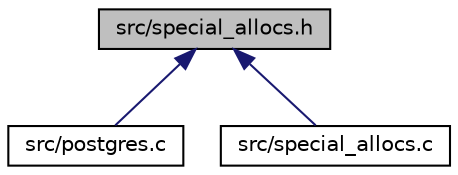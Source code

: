 digraph "src/special_allocs.h"
{
  edge [fontname="Helvetica",fontsize="10",labelfontname="Helvetica",labelfontsize="10"];
  node [fontname="Helvetica",fontsize="10",shape=record];
  Node2 [label="src/special_allocs.h",height=0.2,width=0.4,color="black", fillcolor="grey75", style="filled", fontcolor="black"];
  Node2 -> Node3 [dir="back",color="midnightblue",fontsize="10",style="solid",fontname="Helvetica"];
  Node3 [label="src/postgres.c",height=0.2,width=0.4,color="black", fillcolor="white", style="filled",URL="$postgres_8c.html"];
  Node2 -> Node4 [dir="back",color="midnightblue",fontsize="10",style="solid",fontname="Helvetica"];
  Node4 [label="src/special_allocs.c",height=0.2,width=0.4,color="black", fillcolor="white", style="filled",URL="$special__allocs_8c.html"];
}
